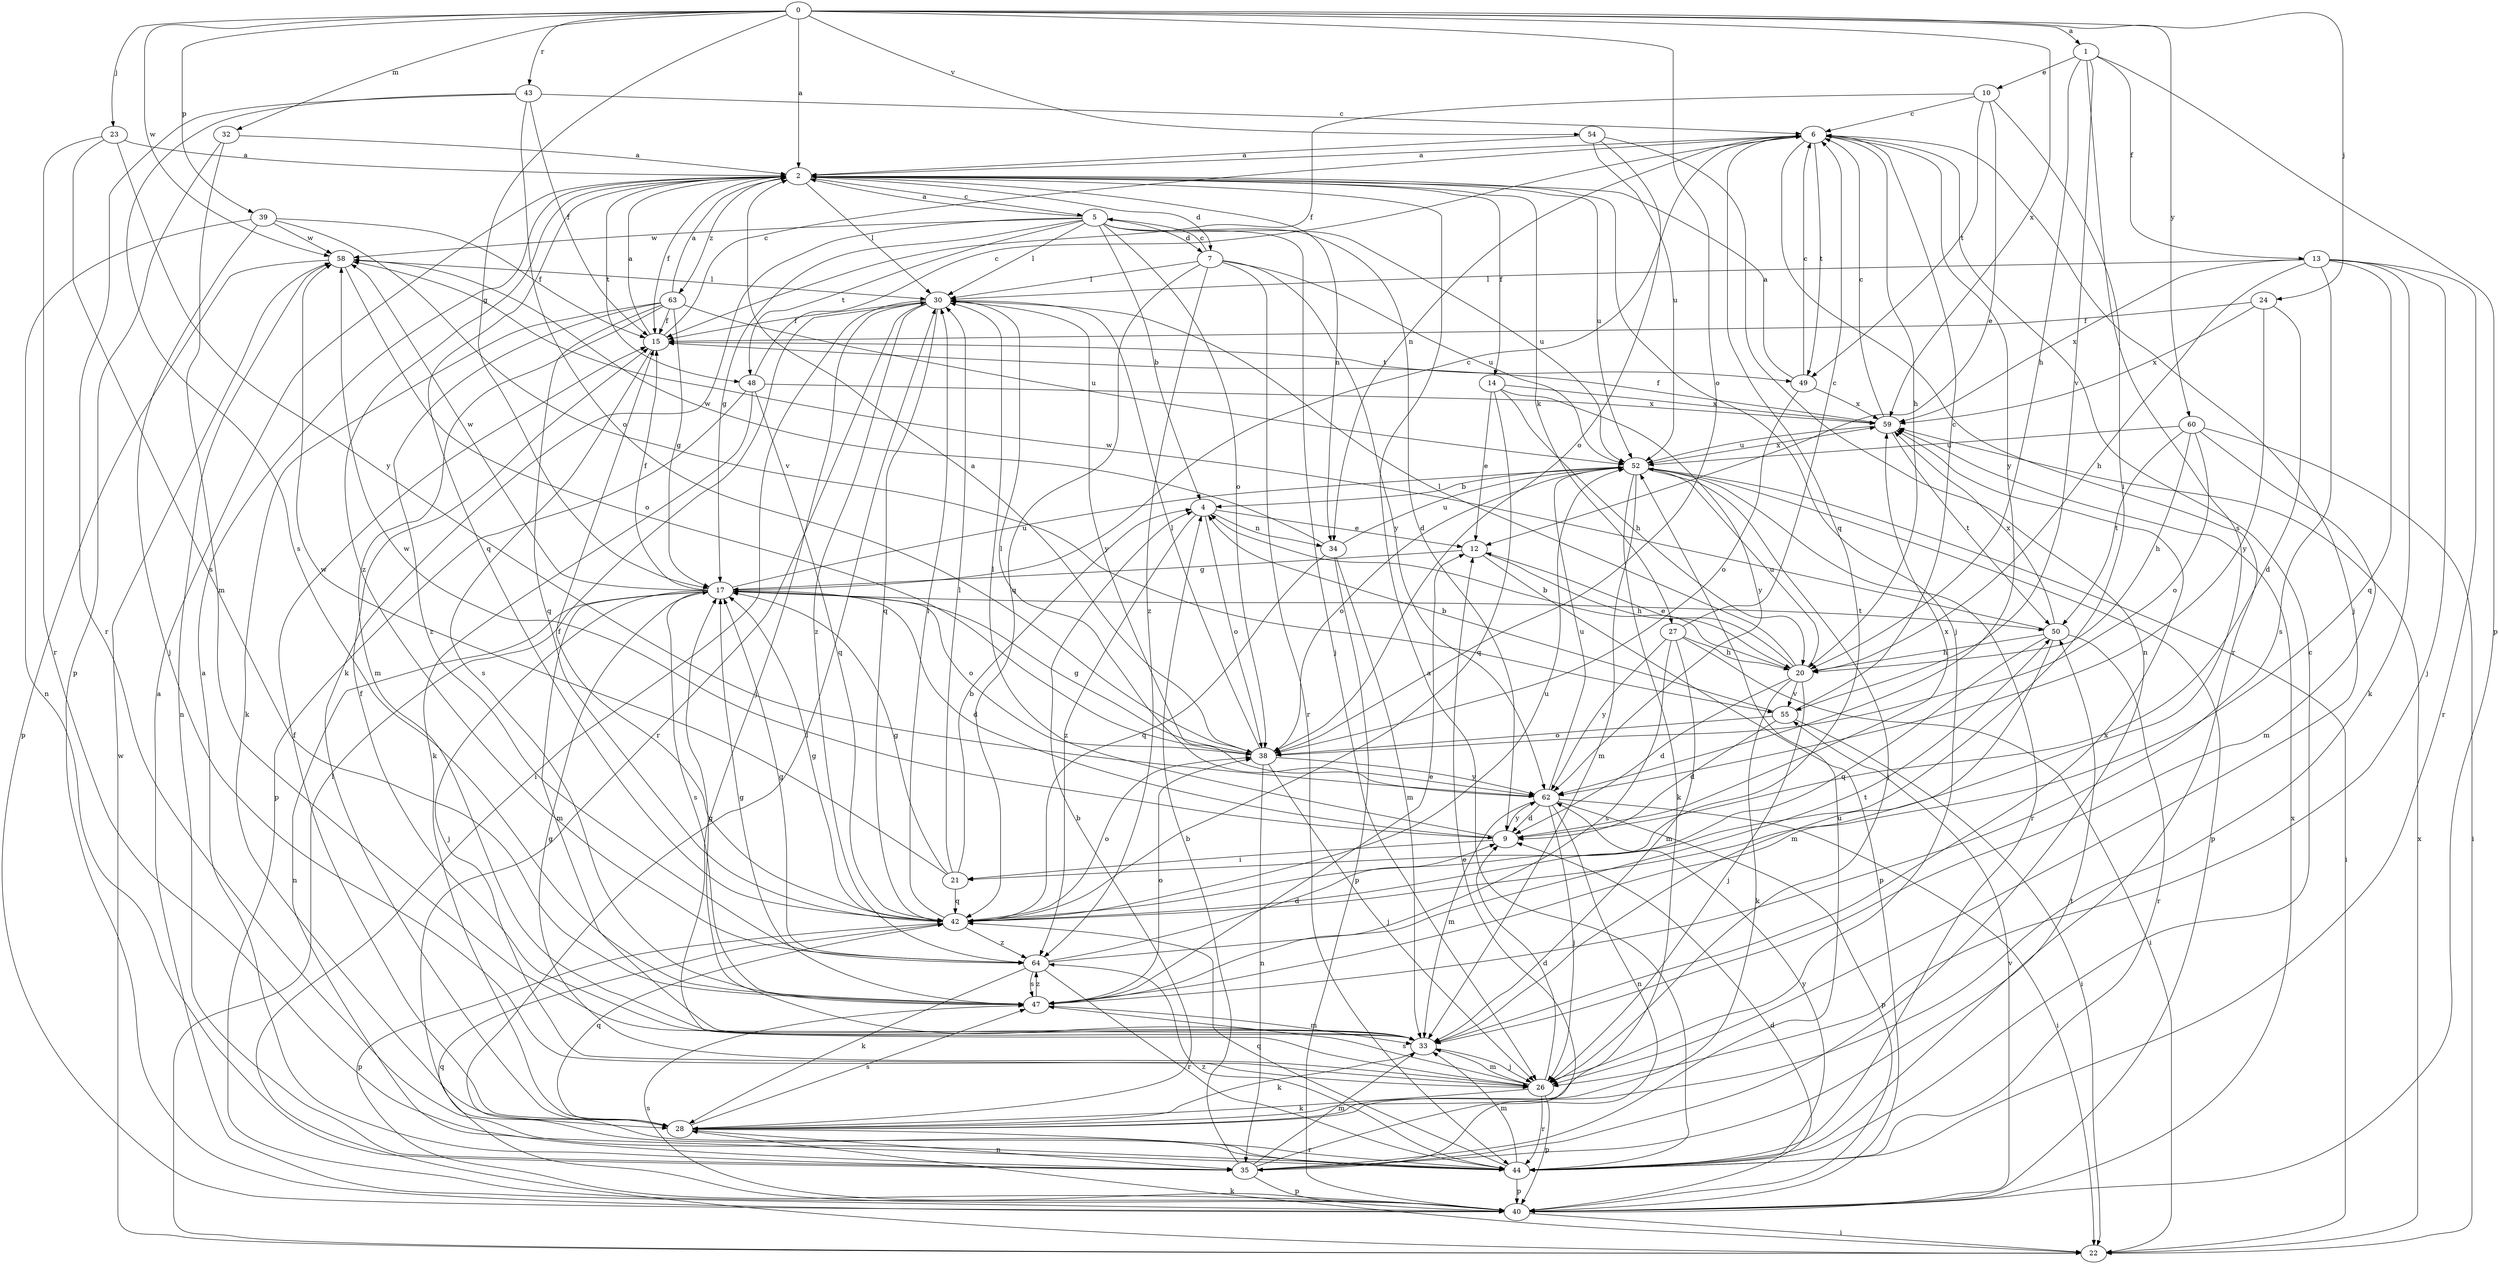 strict digraph  {
0;
1;
2;
4;
5;
6;
7;
9;
10;
12;
13;
14;
15;
17;
20;
21;
22;
23;
24;
26;
27;
28;
30;
32;
33;
34;
35;
38;
39;
40;
42;
43;
44;
47;
48;
49;
50;
52;
54;
55;
58;
59;
60;
62;
63;
64;
0 -> 1  [label=a];
0 -> 2  [label=a];
0 -> 17  [label=g];
0 -> 23  [label=j];
0 -> 24  [label=j];
0 -> 32  [label=m];
0 -> 38  [label=o];
0 -> 39  [label=p];
0 -> 43  [label=r];
0 -> 54  [label=v];
0 -> 58  [label=w];
0 -> 59  [label=x];
0 -> 60  [label=y];
1 -> 10  [label=e];
1 -> 13  [label=f];
1 -> 20  [label=h];
1 -> 40  [label=p];
1 -> 47  [label=s];
1 -> 55  [label=v];
2 -> 5  [label=c];
2 -> 7  [label=d];
2 -> 14  [label=f];
2 -> 15  [label=f];
2 -> 26  [label=j];
2 -> 27  [label=k];
2 -> 30  [label=l];
2 -> 34  [label=n];
2 -> 42  [label=q];
2 -> 48  [label=t];
2 -> 52  [label=u];
2 -> 63  [label=z];
2 -> 64  [label=z];
4 -> 12  [label=e];
4 -> 34  [label=n];
4 -> 38  [label=o];
4 -> 64  [label=z];
5 -> 2  [label=a];
5 -> 4  [label=b];
5 -> 7  [label=d];
5 -> 9  [label=d];
5 -> 17  [label=g];
5 -> 26  [label=j];
5 -> 28  [label=k];
5 -> 30  [label=l];
5 -> 38  [label=o];
5 -> 48  [label=t];
5 -> 52  [label=u];
5 -> 58  [label=w];
6 -> 2  [label=a];
6 -> 20  [label=h];
6 -> 26  [label=j];
6 -> 34  [label=n];
6 -> 42  [label=q];
6 -> 44  [label=r];
6 -> 49  [label=t];
6 -> 62  [label=y];
7 -> 5  [label=c];
7 -> 30  [label=l];
7 -> 42  [label=q];
7 -> 44  [label=r];
7 -> 52  [label=u];
7 -> 62  [label=y];
7 -> 64  [label=z];
9 -> 21  [label=i];
9 -> 30  [label=l];
9 -> 58  [label=w];
9 -> 59  [label=x];
9 -> 62  [label=y];
10 -> 6  [label=c];
10 -> 12  [label=e];
10 -> 15  [label=f];
10 -> 21  [label=i];
10 -> 49  [label=t];
12 -> 17  [label=g];
12 -> 20  [label=h];
12 -> 40  [label=p];
13 -> 20  [label=h];
13 -> 26  [label=j];
13 -> 28  [label=k];
13 -> 30  [label=l];
13 -> 42  [label=q];
13 -> 44  [label=r];
13 -> 47  [label=s];
13 -> 59  [label=x];
14 -> 12  [label=e];
14 -> 20  [label=h];
14 -> 42  [label=q];
14 -> 59  [label=x];
14 -> 62  [label=y];
15 -> 2  [label=a];
15 -> 6  [label=c];
15 -> 47  [label=s];
15 -> 49  [label=t];
17 -> 6  [label=c];
17 -> 9  [label=d];
17 -> 15  [label=f];
17 -> 26  [label=j];
17 -> 33  [label=m];
17 -> 35  [label=n];
17 -> 38  [label=o];
17 -> 47  [label=s];
17 -> 50  [label=t];
17 -> 52  [label=u];
17 -> 58  [label=w];
20 -> 4  [label=b];
20 -> 9  [label=d];
20 -> 12  [label=e];
20 -> 26  [label=j];
20 -> 28  [label=k];
20 -> 30  [label=l];
20 -> 52  [label=u];
20 -> 55  [label=v];
21 -> 4  [label=b];
21 -> 17  [label=g];
21 -> 30  [label=l];
21 -> 42  [label=q];
21 -> 58  [label=w];
22 -> 28  [label=k];
22 -> 30  [label=l];
22 -> 58  [label=w];
22 -> 59  [label=x];
23 -> 2  [label=a];
23 -> 44  [label=r];
23 -> 47  [label=s];
23 -> 62  [label=y];
24 -> 9  [label=d];
24 -> 15  [label=f];
24 -> 59  [label=x];
24 -> 62  [label=y];
26 -> 9  [label=d];
26 -> 17  [label=g];
26 -> 28  [label=k];
26 -> 33  [label=m];
26 -> 40  [label=p];
26 -> 44  [label=r];
26 -> 47  [label=s];
27 -> 6  [label=c];
27 -> 20  [label=h];
27 -> 22  [label=i];
27 -> 33  [label=m];
27 -> 47  [label=s];
27 -> 62  [label=y];
28 -> 4  [label=b];
28 -> 15  [label=f];
28 -> 35  [label=n];
28 -> 42  [label=q];
28 -> 44  [label=r];
28 -> 47  [label=s];
30 -> 15  [label=f];
30 -> 22  [label=i];
30 -> 26  [label=j];
30 -> 42  [label=q];
30 -> 44  [label=r];
30 -> 62  [label=y];
30 -> 64  [label=z];
32 -> 2  [label=a];
32 -> 33  [label=m];
32 -> 40  [label=p];
33 -> 15  [label=f];
33 -> 17  [label=g];
33 -> 26  [label=j];
33 -> 28  [label=k];
33 -> 59  [label=x];
34 -> 33  [label=m];
34 -> 40  [label=p];
34 -> 42  [label=q];
34 -> 52  [label=u];
34 -> 58  [label=w];
35 -> 2  [label=a];
35 -> 4  [label=b];
35 -> 12  [label=e];
35 -> 33  [label=m];
35 -> 40  [label=p];
35 -> 50  [label=t];
35 -> 52  [label=u];
38 -> 2  [label=a];
38 -> 17  [label=g];
38 -> 26  [label=j];
38 -> 30  [label=l];
38 -> 35  [label=n];
38 -> 62  [label=y];
39 -> 15  [label=f];
39 -> 26  [label=j];
39 -> 35  [label=n];
39 -> 55  [label=v];
39 -> 58  [label=w];
40 -> 2  [label=a];
40 -> 9  [label=d];
40 -> 22  [label=i];
40 -> 42  [label=q];
40 -> 47  [label=s];
40 -> 55  [label=v];
40 -> 59  [label=x];
42 -> 15  [label=f];
42 -> 17  [label=g];
42 -> 30  [label=l];
42 -> 38  [label=o];
42 -> 40  [label=p];
42 -> 52  [label=u];
42 -> 64  [label=z];
43 -> 6  [label=c];
43 -> 15  [label=f];
43 -> 38  [label=o];
43 -> 44  [label=r];
43 -> 47  [label=s];
44 -> 2  [label=a];
44 -> 6  [label=c];
44 -> 30  [label=l];
44 -> 33  [label=m];
44 -> 40  [label=p];
44 -> 42  [label=q];
44 -> 62  [label=y];
44 -> 64  [label=z];
47 -> 12  [label=e];
47 -> 17  [label=g];
47 -> 33  [label=m];
47 -> 38  [label=o];
47 -> 64  [label=z];
48 -> 6  [label=c];
48 -> 28  [label=k];
48 -> 40  [label=p];
48 -> 42  [label=q];
48 -> 59  [label=x];
49 -> 2  [label=a];
49 -> 6  [label=c];
49 -> 38  [label=o];
49 -> 59  [label=x];
50 -> 20  [label=h];
50 -> 33  [label=m];
50 -> 42  [label=q];
50 -> 44  [label=r];
50 -> 58  [label=w];
50 -> 59  [label=x];
52 -> 4  [label=b];
52 -> 22  [label=i];
52 -> 26  [label=j];
52 -> 28  [label=k];
52 -> 33  [label=m];
52 -> 38  [label=o];
52 -> 40  [label=p];
52 -> 44  [label=r];
52 -> 59  [label=x];
54 -> 2  [label=a];
54 -> 35  [label=n];
54 -> 38  [label=o];
54 -> 52  [label=u];
55 -> 4  [label=b];
55 -> 6  [label=c];
55 -> 9  [label=d];
55 -> 22  [label=i];
55 -> 38  [label=o];
58 -> 30  [label=l];
58 -> 35  [label=n];
58 -> 38  [label=o];
58 -> 40  [label=p];
59 -> 6  [label=c];
59 -> 15  [label=f];
59 -> 50  [label=t];
59 -> 52  [label=u];
60 -> 20  [label=h];
60 -> 22  [label=i];
60 -> 33  [label=m];
60 -> 38  [label=o];
60 -> 50  [label=t];
60 -> 52  [label=u];
62 -> 9  [label=d];
62 -> 22  [label=i];
62 -> 26  [label=j];
62 -> 30  [label=l];
62 -> 33  [label=m];
62 -> 35  [label=n];
62 -> 40  [label=p];
62 -> 52  [label=u];
63 -> 2  [label=a];
63 -> 15  [label=f];
63 -> 17  [label=g];
63 -> 28  [label=k];
63 -> 33  [label=m];
63 -> 42  [label=q];
63 -> 52  [label=u];
63 -> 64  [label=z];
64 -> 9  [label=d];
64 -> 17  [label=g];
64 -> 28  [label=k];
64 -> 44  [label=r];
64 -> 47  [label=s];
64 -> 50  [label=t];
}
